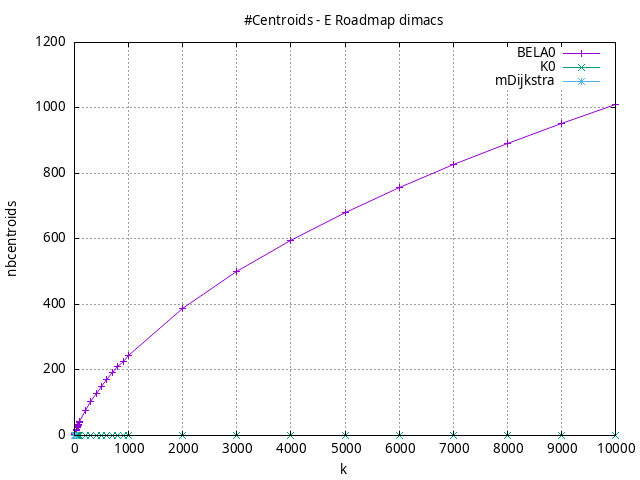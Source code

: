 #!/usr/bin/gnuplot
# -*- coding: utf-8 -*-
#
# results/roadmap/dimacs/E/USA-road-d.E.brute-force.nbcentroids.gnuplot
#
# Started on 01/09/2024 14:32:18
# Author: Carlos Linares López
set grid
set xlabel "k"
set ylabel "nbcentroids"

set title "#Centroids - E Roadmap dimacs"

set terminal png enhanced font "Ariel,10"
set output 'USA-road-d.E.brute-force.nbcentroids.png'

plot "-" title "BELA0"      with linesp, "-" title "K0"      with linesp, "-" title "mDijkstra"      with linesp

	1 1.0
	2 1.34
	3 1.88
	4 2.25
	5 2.99
	6 3.33
	7 3.92
	8 4.25
	9 5.04
	10 5.41
	20 10.18
	30 14.77
	40 19.12
	50 23.39
	60 27.23
	70 31.4
	80 35.05
	90 38.87
	100 42.36
	200 74.99
	300 102.48
	400 127.29
	500 149.67
	600 171.35
	700 191.2
	800 209.67
	900 227.29
	1000 244.42
	2000 387.6
	3000 499.57
	4000 595.53
	5000 680.05
	6000 756.58
	7000 826.5
	8000 892.01
	9000 953.44
	10000 1010.79
end
	1 0.0
	2 0.0
	3 0.0
	4 0.0
	5 0.0
	6 0.0
	7 0.0
	8 0.0
	9 0.0
	10 0.0
	20 0.0
	30 0.0
	40 0.0
	50 0.0
	60 0.0
	70 0.0
	80 0.0
	90 0.0
	100 0.0
	200 0.0
	300 0.0
	400 0.0
	500 0.0
	600 0.0
	700 0.0
	800 0.0
	900 0.0
	1000 0.0
	2000 0.0
	3000 0.0
	4000 0.0
	5000 0.0
	6000 0.0
	7000 0.0
	8000 0.0
	9000 0.0
	10000 0.0
end
	1 0.0
	2 0.0
	3 0.0
	4 0.0
	5 0.0
	6 0.0
	7 0.0
	8 0.0
	9 0.0
	10 0.0
end
